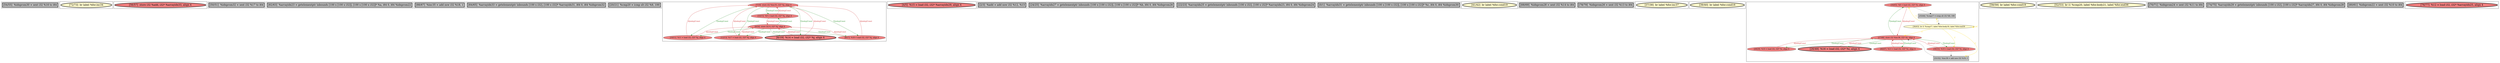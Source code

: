 
digraph G {





subgraph cluster25 {


node1496 [penwidth=3.0,fontsize=20,fillcolor=grey,label="[54/55]  %idxprom30 = sext i32 %16 to i64",shape=rectangle,style=filled ]



}

subgraph cluster24 {


node1495 [penwidth=3.0,fontsize=20,fillcolor=lemonchiffon,label="[72/73]  br label %for.inc34",shape=ellipse,style=filled ]



}

subgraph cluster22 {


node1493 [penwidth=3.0,fontsize=20,fillcolor=lightcoral,label="[56/57]  store i32 %add, i32* %arrayidx33, align 4",shape=ellipse,style=filled ]



}

subgraph cluster20 {


node1483 [penwidth=3.0,fontsize=20,fillcolor=grey,label="[50/51]  %idxprom32 = sext i32 %17 to i64",shape=rectangle,style=filled ]



}

subgraph cluster18 {


node1481 [penwidth=3.0,fontsize=20,fillcolor=grey,label="[62/63]  %arrayidx23 = getelementptr inbounds [100 x [100 x i32]], [100 x [100 x i32]]* %a, i64 0, i64 %idxprom22",shape=rectangle,style=filled ]



}

subgraph cluster16 {


node1479 [penwidth=3.0,fontsize=20,fillcolor=grey,label="[66/67]  %inc35 = add nsw i32 %18, 1",shape=rectangle,style=filled ]



}

subgraph cluster17 {


node1480 [penwidth=3.0,fontsize=20,fillcolor=grey,label="[64/65]  %arrayidx33 = getelementptr inbounds [100 x i32], [100 x i32]* %arrayidx31, i64 0, i64 %idxprom32",shape=rectangle,style=filled ]



}

subgraph cluster4 {


node1467 [penwidth=3.0,fontsize=20,fillcolor=grey,label="[20/21]  %cmp20 = icmp slt i32 %9, 100",shape=rectangle,style=filled ]



}

subgraph cluster3 {


node1461 [fillcolor=lightcoral,label="[7/18]  store i32 %inc35, i32* %j, align 4",shape=ellipse,style=filled ]
node1460 [fillcolor=lightcoral,label="[14/15]  %9 = load i32, i32* %j, align 4",shape=ellipse,style=filled ]
node1466 [fillcolor=lightcoral,label="[10/11]  %11 = load i32, i32* %j, align 4",shape=ellipse,style=filled ]
node1462 [fillcolor=lightcoral,label="[12/13]  %17 = load i32, i32* %j, align 4",shape=ellipse,style=filled ]
node1463 [penwidth=3.0,fontsize=20,fillcolor=lightcoral,label="[6/19]  %14 = load i32, i32* %j, align 4",shape=ellipse,style=filled ]
node1464 [fillcolor=lightcoral,label="[8/17]  %18 = load i32, i32* %j, align 4",shape=ellipse,style=filled ]
node1465 [fillcolor=lightcoral,label="[9/16]  store i32 0, i32* %j, align 4",shape=ellipse,style=filled ]

node1465->node1463 [style=solid,color=forestgreen,label="T|indep|Const",penwidth=1.0,fontcolor=forestgreen ]
node1463->node1465 [style=solid,color=firebrick3,label="A|indep|Const",penwidth=1.0,fontcolor=firebrick3 ]
node1464->node1465 [style=solid,color=firebrick3,label="A|indep|Const",penwidth=1.0,fontcolor=firebrick3 ]
node1464->node1461 [style=solid,color=firebrick3,label="A|indep|Const",penwidth=1.0,fontcolor=firebrick3 ]
node1461->node1464 [style=solid,color=forestgreen,label="T|indep|Const",penwidth=1.0,fontcolor=forestgreen ]
node1466->node1461 [style=solid,color=firebrick3,label="A|indep|Const",penwidth=1.0,fontcolor=firebrick3 ]
node1461->node1462 [style=solid,color=forestgreen,label="T|indep|Const",penwidth=1.0,fontcolor=forestgreen ]
node1461->node1460 [style=solid,color=forestgreen,label="T|indep|Const",penwidth=1.0,fontcolor=forestgreen ]
node1465->node1464 [style=solid,color=forestgreen,label="T|indep|Const",penwidth=1.0,fontcolor=forestgreen ]
node1462->node1461 [style=solid,color=firebrick3,label="A|indep|Const",penwidth=1.0,fontcolor=firebrick3 ]
node1461->node1463 [style=solid,color=forestgreen,label="T|indep|Const",penwidth=1.0,fontcolor=forestgreen ]
node1466->node1465 [style=solid,color=firebrick3,label="A|indep|Const",penwidth=1.0,fontcolor=firebrick3 ]
node1465->node1466 [style=solid,color=forestgreen,label="T|indep|Const",penwidth=1.0,fontcolor=forestgreen ]
node1460->node1461 [style=solid,color=firebrick3,label="A|indep|Const",penwidth=1.0,fontcolor=firebrick3 ]
node1465->node1460 [style=solid,color=forestgreen,label="T|indep|Const",penwidth=1.0,fontcolor=forestgreen ]
node1463->node1461 [style=solid,color=firebrick3,label="A|indep|Const",penwidth=1.0,fontcolor=firebrick3 ]
node1465->node1462 [style=solid,color=forestgreen,label="T|indep|Const",penwidth=1.0,fontcolor=forestgreen ]
node1462->node1465 [style=solid,color=firebrick3,label="A|indep|Const",penwidth=1.0,fontcolor=firebrick3 ]
node1460->node1465 [style=solid,color=firebrick3,label="A|indep|Const",penwidth=1.0,fontcolor=firebrick3 ]
node1461->node1466 [style=solid,color=forestgreen,label="T|indep|Const",penwidth=1.0,fontcolor=forestgreen ]


}

subgraph cluster2 {


node1459 [penwidth=3.0,fontsize=20,fillcolor=lightcoral,label="[4/5]  %15 = load i32, i32* %arrayidx29, align 4",shape=ellipse,style=filled ]



}

subgraph cluster1 {


node1458 [penwidth=3.0,fontsize=20,fillcolor=grey,label="[2/3]  %add = add nsw i32 %12, %15",shape=rectangle,style=filled ]



}

subgraph cluster12 {


node1475 [penwidth=3.0,fontsize=20,fillcolor=grey,label="[24/25]  %arrayidx27 = getelementptr inbounds [100 x [100 x i32]], [100 x [100 x i32]]* %b, i64 0, i64 %idxprom26",shape=rectangle,style=filled ]



}

subgraph cluster5 {


node1468 [penwidth=3.0,fontsize=20,fillcolor=grey,label="[22/23]  %arrayidx25 = getelementptr inbounds [100 x i32], [100 x i32]* %arrayidx23, i64 0, i64 %idxprom24",shape=rectangle,style=filled ]



}

subgraph cluster0 {


node1457 [penwidth=3.0,fontsize=20,fillcolor=grey,label="[0/1]  %arrayidx31 = getelementptr inbounds [100 x [100 x i32]], [100 x [100 x i32]]* %c, i64 0, i64 %idxprom30",shape=rectangle,style=filled ]



}

subgraph cluster6 {


node1469 [penwidth=3.0,fontsize=20,fillcolor=lemonchiffon,label="[41/42]  br label %for.cond19",shape=ellipse,style=filled ]



}

subgraph cluster14 {


node1477 [penwidth=3.0,fontsize=20,fillcolor=grey,label="[68/69]  %idxprom28 = sext i32 %14 to i64",shape=rectangle,style=filled ]



}

subgraph cluster7 {


node1470 [penwidth=3.0,fontsize=20,fillcolor=grey,label="[78/79]  %idxprom26 = sext i32 %13 to i64",shape=rectangle,style=filled ]



}

subgraph cluster23 {


node1494 [penwidth=3.0,fontsize=20,fillcolor=lemonchiffon,label="[37/38]  br label %for.inc37",shape=ellipse,style=filled ]



}

subgraph cluster8 {


node1471 [penwidth=3.0,fontsize=20,fillcolor=lemonchiffon,label="[39/40]  br label %for.cond16",shape=ellipse,style=filled ]



}

subgraph cluster21 {


node1492 [fillcolor=lightcoral,label="[34/45]  %8 = load i32, i32* %i, align 4",shape=ellipse,style=filled ]
node1491 [fillcolor=grey,label="[35/44]  %cmp17 = icmp slt i32 %8, 100",shape=rectangle,style=filled ]
node1487 [fillcolor=lemonchiffon,label="[36/43]  br i1 %cmp17, label %for.body18, label %for.end39",shape=ellipse,style=filled ]
node1484 [fillcolor=grey,label="[31/32]  %inc38 = add nsw i32 %19, 1",shape=rectangle,style=filled ]
node1488 [fillcolor=lightcoral,label="[30/33]  %19 = load i32, i32* %i, align 4",shape=ellipse,style=filled ]
node1490 [fillcolor=lightcoral,label="[28/29]  %10 = load i32, i32* %i, align 4",shape=ellipse,style=filled ]
node1485 [fillcolor=lightcoral,label="[27/48]  store i32 %inc38, i32* %i, align 4",shape=ellipse,style=filled ]
node1486 [penwidth=3.0,fontsize=20,fillcolor=lightcoral,label="[26/49]  %16 = load i32, i32* %i, align 4",shape=ellipse,style=filled ]
node1489 [fillcolor=lightcoral,label="[46/47]  %13 = load i32, i32* %i, align 4",shape=ellipse,style=filled ]

node1487->node1491 [style=solid,color=gold,label="C",penwidth=1.0,fontcolor=gold ]
node1487->node1492 [style=solid,color=gold,label="C",penwidth=1.0,fontcolor=gold ]
node1491->node1487 [style=solid,color=black,label="",penwidth=0.5,fontcolor=black ]
node1485->node1486 [style=solid,color=forestgreen,label="T|indep|Const",penwidth=1.0,fontcolor=forestgreen ]
node1487->node1487 [style=solid,color=gold,label="C",penwidth=1.0,fontcolor=gold ]
node1487->node1488 [style=solid,color=gold,label="C",penwidth=1.0,fontcolor=gold ]
node1490->node1485 [style=solid,color=firebrick3,label="A|indep|Const",penwidth=1.0,fontcolor=firebrick3 ]
node1492->node1491 [style=solid,color=black,label="",penwidth=0.5,fontcolor=black ]
node1489->node1485 [style=solid,color=firebrick3,label="A|indep|Const",penwidth=1.0,fontcolor=firebrick3 ]
node1484->node1485 [style=solid,color=black,label="",penwidth=0.5,fontcolor=black ]
node1485->node1489 [style=solid,color=forestgreen,label="T|indep|Const",penwidth=1.0,fontcolor=forestgreen ]
node1485->node1490 [style=solid,color=forestgreen,label="T|indep|Const",penwidth=1.0,fontcolor=forestgreen ]
node1488->node1484 [style=solid,color=black,label="",penwidth=0.5,fontcolor=black ]
node1488->node1485 [style=solid,color=firebrick3,label="A|indep|Const",penwidth=1.0,fontcolor=firebrick3 ]
node1487->node1484 [style=solid,color=gold,label="C",penwidth=1.0,fontcolor=gold ]
node1486->node1485 [style=solid,color=firebrick3,label="A|indep|Const",penwidth=1.0,fontcolor=firebrick3 ]
node1492->node1485 [style=solid,color=firebrick3,label="A|indep|Const",penwidth=1.0,fontcolor=firebrick3 ]
node1485->node1488 [style=solid,color=forestgreen,label="T|indep|Const",penwidth=1.0,fontcolor=forestgreen ]
node1485->node1492 [style=solid,color=forestgreen,label="T|indep|Const",penwidth=1.0,fontcolor=forestgreen ]
node1487->node1485 [style=solid,color=gold,label="C",penwidth=1.0,fontcolor=gold ]


}

subgraph cluster9 {


node1472 [penwidth=3.0,fontsize=20,fillcolor=lemonchiffon,label="[58/59]  br label %for.cond19",shape=ellipse,style=filled ]



}

subgraph cluster19 {


node1482 [penwidth=3.0,fontsize=20,fillcolor=lemonchiffon,label="[52/53]  br i1 %cmp20, label %for.body21, label %for.end36",shape=ellipse,style=filled ]



}

subgraph cluster10 {


node1473 [penwidth=3.0,fontsize=20,fillcolor=grey,label="[70/71]  %idxprom24 = sext i32 %11 to i64",shape=rectangle,style=filled ]



}

subgraph cluster11 {


node1474 [penwidth=3.0,fontsize=20,fillcolor=grey,label="[74/75]  %arrayidx29 = getelementptr inbounds [100 x i32], [100 x i32]* %arrayidx27, i64 0, i64 %idxprom28",shape=rectangle,style=filled ]



}

subgraph cluster13 {


node1476 [penwidth=3.0,fontsize=20,fillcolor=grey,label="[60/61]  %idxprom22 = sext i32 %10 to i64",shape=rectangle,style=filled ]



}

subgraph cluster15 {


node1478 [penwidth=3.0,fontsize=20,fillcolor=lightcoral,label="[76/77]  %12 = load i32, i32* %arrayidx25, align 4",shape=ellipse,style=filled ]



}

}
